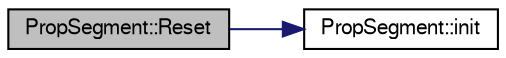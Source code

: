 digraph "PropSegment::Reset"
{
  bgcolor="transparent";
  edge [fontname="FreeSans",fontsize="10",labelfontname="FreeSans",labelfontsize="10"];
  node [fontname="FreeSans",fontsize="10",shape=record];
  rankdir="LR";
  Node1 [label="PropSegment::Reset",height=0.2,width=0.4,color="black", fillcolor="grey75", style="filled" fontcolor="black"];
  Node1 -> Node2 [color="midnightblue",fontsize="10",style="solid",fontname="FreeSans"];
  Node2 [label="PropSegment::init",height=0.2,width=0.4,color="black",URL="$d0/d1e/classPropSegment.html#aa982f265d5ce4efbe42e5dbaabd0a559"];
}
